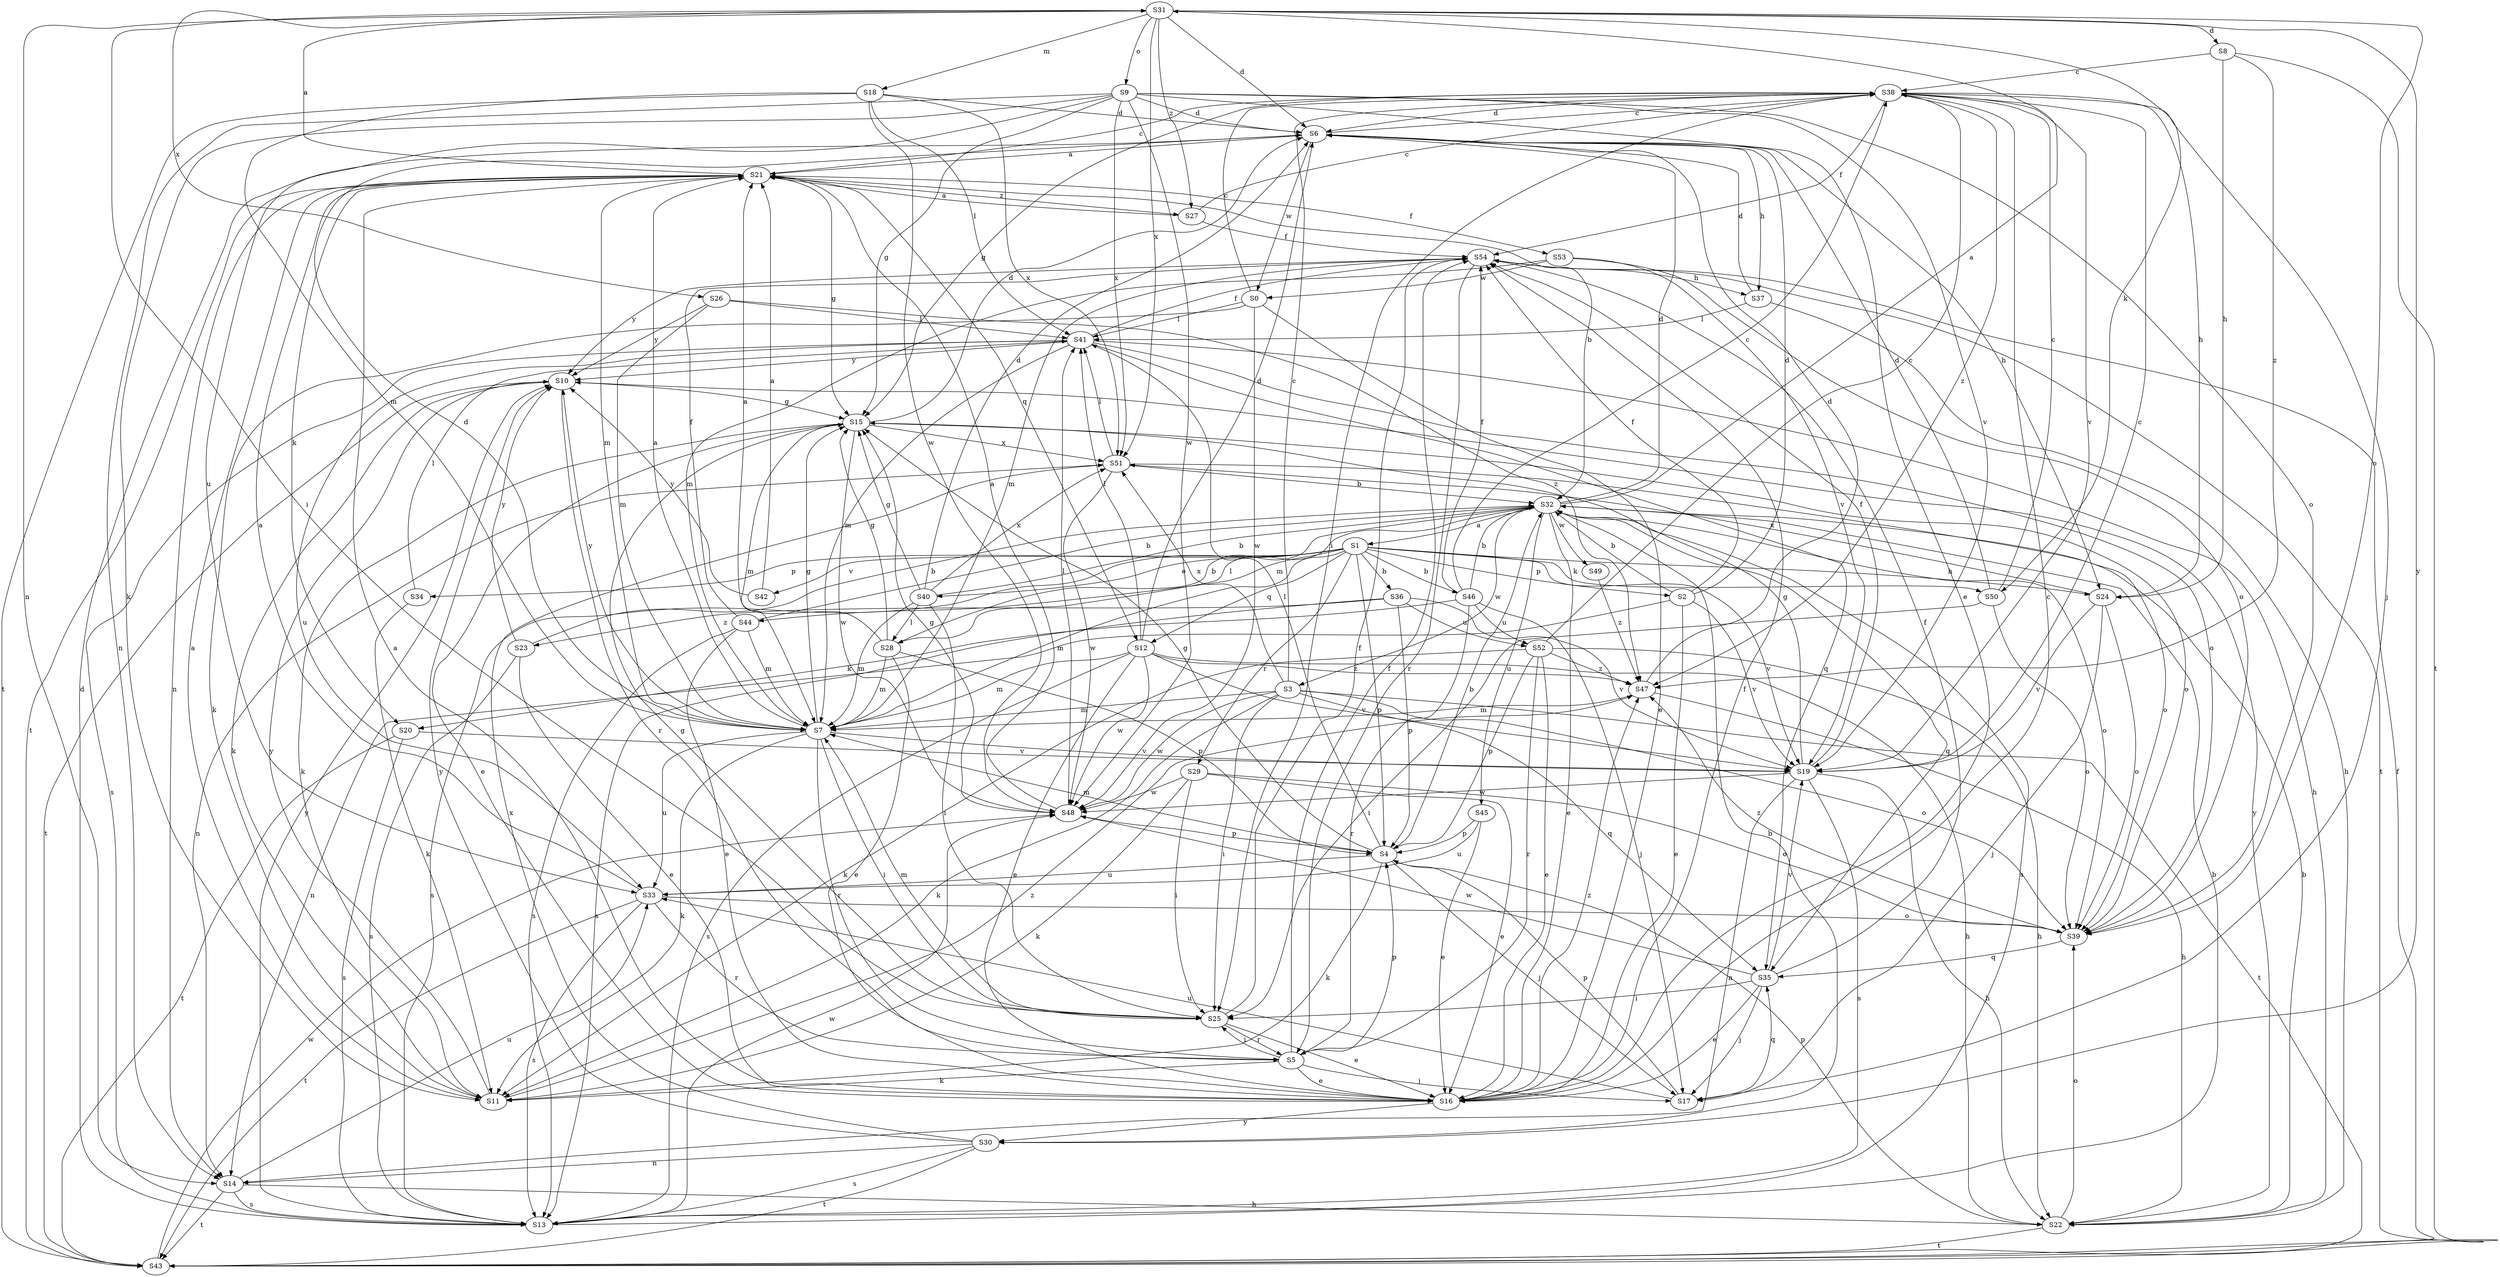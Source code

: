 strict digraph  {
S31;
S1;
S21;
S46;
S36;
S32;
S38;
S8;
S6;
S40;
S16;
S53;
S54;
S15;
S24;
S37;
S22;
S25;
S17;
S50;
S20;
S11;
S28;
S41;
S18;
S44;
S7;
S14;
S9;
S39;
S2;
S34;
S4;
S12;
S35;
S29;
S5;
S13;
S43;
S52;
S45;
S33;
S42;
S19;
S3;
S49;
S0;
S48;
S26;
S51;
S30;
S10;
S27;
S23;
S47;
S31 -> S8  [label=d];
S31 -> S6  [label=d];
S31 -> S25  [label=i];
S31 -> S50  [label=k];
S31 -> S18  [label=m];
S31 -> S14  [label=n];
S31 -> S9  [label=o];
S31 -> S39  [label=o];
S31 -> S26  [label=x];
S31 -> S51  [label=x];
S31 -> S30  [label=y];
S31 -> S27  [label=z];
S1 -> S46  [label=b];
S1 -> S36  [label=b];
S1 -> S40  [label=e];
S1 -> S24  [label=h];
S1 -> S50  [label=k];
S1 -> S44  [label=m];
S1 -> S7  [label=m];
S1 -> S2  [label=p];
S1 -> S34  [label=p];
S1 -> S4  [label=p];
S1 -> S12  [label=q];
S1 -> S29  [label=r];
S1 -> S13  [label=s];
S1 -> S42  [label=v];
S1 -> S19  [label=v];
S21 -> S31  [label=a];
S21 -> S32  [label=b];
S21 -> S38  [label=c];
S21 -> S53  [label=f];
S21 -> S15  [label=g];
S21 -> S20  [label=k];
S21 -> S7  [label=m];
S21 -> S14  [label=n];
S21 -> S12  [label=q];
S21 -> S43  [label=t];
S21 -> S27  [label=z];
S46 -> S32  [label=b];
S46 -> S38  [label=c];
S46 -> S54  [label=f];
S46 -> S17  [label=j];
S46 -> S20  [label=k];
S46 -> S5  [label=r];
S46 -> S52  [label=u];
S36 -> S4  [label=p];
S36 -> S13  [label=s];
S36 -> S52  [label=u];
S36 -> S19  [label=v];
S36 -> S23  [label=z];
S32 -> S31  [label=a];
S32 -> S1  [label=a];
S32 -> S6  [label=d];
S32 -> S16  [label=e];
S32 -> S28  [label=l];
S32 -> S39  [label=o];
S32 -> S35  [label=q];
S32 -> S13  [label=s];
S32 -> S45  [label=u];
S32 -> S3  [label=w];
S32 -> S49  [label=w];
S38 -> S6  [label=d];
S38 -> S54  [label=f];
S38 -> S15  [label=g];
S38 -> S24  [label=h];
S38 -> S25  [label=i];
S38 -> S17  [label=j];
S38 -> S19  [label=v];
S38 -> S47  [label=z];
S8 -> S38  [label=c];
S8 -> S24  [label=h];
S8 -> S43  [label=t];
S8 -> S47  [label=z];
S6 -> S21  [label=a];
S6 -> S38  [label=c];
S6 -> S24  [label=h];
S6 -> S37  [label=h];
S6 -> S0  [label=w];
S40 -> S32  [label=b];
S40 -> S6  [label=d];
S40 -> S15  [label=g];
S40 -> S25  [label=i];
S40 -> S28  [label=l];
S40 -> S7  [label=m];
S40 -> S51  [label=x];
S16 -> S21  [label=a];
S16 -> S38  [label=c];
S16 -> S54  [label=f];
S16 -> S30  [label=y];
S16 -> S47  [label=z];
S53 -> S7  [label=m];
S53 -> S39  [label=o];
S53 -> S19  [label=v];
S53 -> S0  [label=w];
S54 -> S37  [label=h];
S54 -> S7  [label=m];
S54 -> S5  [label=r];
S54 -> S43  [label=t];
S54 -> S10  [label=y];
S15 -> S6  [label=d];
S15 -> S16  [label=e];
S15 -> S11  [label=k];
S15 -> S7  [label=m];
S15 -> S39  [label=o];
S15 -> S48  [label=w];
S15 -> S51  [label=x];
S24 -> S17  [label=j];
S24 -> S39  [label=o];
S24 -> S19  [label=v];
S24 -> S51  [label=x];
S37 -> S6  [label=d];
S37 -> S22  [label=h];
S37 -> S41  [label=l];
S22 -> S32  [label=b];
S22 -> S39  [label=o];
S22 -> S4  [label=p];
S22 -> S43  [label=t];
S22 -> S10  [label=y];
S25 -> S16  [label=e];
S25 -> S54  [label=f];
S25 -> S15  [label=g];
S25 -> S7  [label=m];
S25 -> S5  [label=r];
S17 -> S4  [label=p];
S17 -> S35  [label=q];
S17 -> S33  [label=u];
S50 -> S38  [label=c];
S50 -> S6  [label=d];
S50 -> S25  [label=i];
S50 -> S39  [label=o];
S20 -> S13  [label=s];
S20 -> S43  [label=t];
S20 -> S19  [label=v];
S11 -> S21  [label=a];
S11 -> S10  [label=y];
S11 -> S47  [label=z];
S28 -> S21  [label=a];
S28 -> S32  [label=b];
S28 -> S16  [label=e];
S28 -> S15  [label=g];
S28 -> S7  [label=m];
S28 -> S4  [label=p];
S41 -> S54  [label=f];
S41 -> S22  [label=h];
S41 -> S7  [label=m];
S41 -> S39  [label=o];
S41 -> S35  [label=q];
S41 -> S13  [label=s];
S41 -> S33  [label=u];
S41 -> S10  [label=y];
S18 -> S6  [label=d];
S18 -> S41  [label=l];
S18 -> S7  [label=m];
S18 -> S43  [label=t];
S18 -> S48  [label=w];
S18 -> S51  [label=x];
S44 -> S32  [label=b];
S44 -> S16  [label=e];
S44 -> S54  [label=f];
S44 -> S7  [label=m];
S44 -> S13  [label=s];
S7 -> S21  [label=a];
S7 -> S6  [label=d];
S7 -> S15  [label=g];
S7 -> S25  [label=i];
S7 -> S11  [label=k];
S7 -> S5  [label=r];
S7 -> S33  [label=u];
S7 -> S19  [label=v];
S7 -> S10  [label=y];
S14 -> S22  [label=h];
S14 -> S13  [label=s];
S14 -> S43  [label=t];
S14 -> S33  [label=u];
S9 -> S6  [label=d];
S9 -> S16  [label=e];
S9 -> S15  [label=g];
S9 -> S11  [label=k];
S9 -> S14  [label=n];
S9 -> S39  [label=o];
S9 -> S33  [label=u];
S9 -> S19  [label=v];
S9 -> S48  [label=w];
S9 -> S51  [label=x];
S39 -> S35  [label=q];
S39 -> S47  [label=z];
S2 -> S32  [label=b];
S2 -> S6  [label=d];
S2 -> S16  [label=e];
S2 -> S54  [label=f];
S2 -> S14  [label=n];
S2 -> S19  [label=v];
S34 -> S11  [label=k];
S34 -> S41  [label=l];
S4 -> S32  [label=b];
S4 -> S15  [label=g];
S4 -> S17  [label=j];
S4 -> S11  [label=k];
S4 -> S41  [label=l];
S4 -> S7  [label=m];
S4 -> S33  [label=u];
S12 -> S6  [label=d];
S12 -> S16  [label=e];
S12 -> S22  [label=h];
S12 -> S41  [label=l];
S12 -> S7  [label=m];
S12 -> S13  [label=s];
S12 -> S19  [label=v];
S12 -> S48  [label=w];
S12 -> S47  [label=z];
S35 -> S16  [label=e];
S35 -> S54  [label=f];
S35 -> S25  [label=i];
S35 -> S17  [label=j];
S35 -> S19  [label=v];
S35 -> S48  [label=w];
S29 -> S16  [label=e];
S29 -> S25  [label=i];
S29 -> S11  [label=k];
S29 -> S39  [label=o];
S29 -> S48  [label=w];
S5 -> S16  [label=e];
S5 -> S54  [label=f];
S5 -> S25  [label=i];
S5 -> S17  [label=j];
S5 -> S11  [label=k];
S5 -> S4  [label=p];
S13 -> S32  [label=b];
S13 -> S6  [label=d];
S13 -> S48  [label=w];
S13 -> S10  [label=y];
S43 -> S54  [label=f];
S43 -> S48  [label=w];
S52 -> S38  [label=c];
S52 -> S16  [label=e];
S52 -> S22  [label=h];
S52 -> S11  [label=k];
S52 -> S4  [label=p];
S52 -> S5  [label=r];
S52 -> S47  [label=z];
S45 -> S16  [label=e];
S45 -> S4  [label=p];
S45 -> S33  [label=u];
S33 -> S21  [label=a];
S33 -> S39  [label=o];
S33 -> S5  [label=r];
S33 -> S13  [label=s];
S33 -> S43  [label=t];
S42 -> S21  [label=a];
S42 -> S10  [label=y];
S19 -> S38  [label=c];
S19 -> S54  [label=f];
S19 -> S15  [label=g];
S19 -> S22  [label=h];
S19 -> S14  [label=n];
S19 -> S13  [label=s];
S19 -> S48  [label=w];
S3 -> S38  [label=c];
S3 -> S25  [label=i];
S3 -> S11  [label=k];
S3 -> S7  [label=m];
S3 -> S39  [label=o];
S3 -> S35  [label=q];
S3 -> S43  [label=t];
S3 -> S48  [label=w];
S3 -> S51  [label=x];
S49 -> S47  [label=z];
S0 -> S38  [label=c];
S0 -> S16  [label=e];
S0 -> S11  [label=k];
S0 -> S41  [label=l];
S0 -> S48  [label=w];
S48 -> S21  [label=a];
S48 -> S15  [label=g];
S48 -> S41  [label=l];
S48 -> S4  [label=p];
S26 -> S41  [label=l];
S26 -> S7  [label=m];
S26 -> S10  [label=y];
S26 -> S47  [label=z];
S51 -> S32  [label=b];
S51 -> S41  [label=l];
S51 -> S14  [label=n];
S51 -> S39  [label=o];
S51 -> S48  [label=w];
S30 -> S32  [label=b];
S30 -> S14  [label=n];
S30 -> S13  [label=s];
S30 -> S43  [label=t];
S30 -> S51  [label=x];
S30 -> S10  [label=y];
S10 -> S15  [label=g];
S10 -> S11  [label=k];
S10 -> S5  [label=r];
S10 -> S43  [label=t];
S27 -> S21  [label=a];
S27 -> S38  [label=c];
S27 -> S54  [label=f];
S23 -> S32  [label=b];
S23 -> S16  [label=e];
S23 -> S13  [label=s];
S23 -> S10  [label=y];
S47 -> S6  [label=d];
S47 -> S22  [label=h];
S47 -> S7  [label=m];
}
